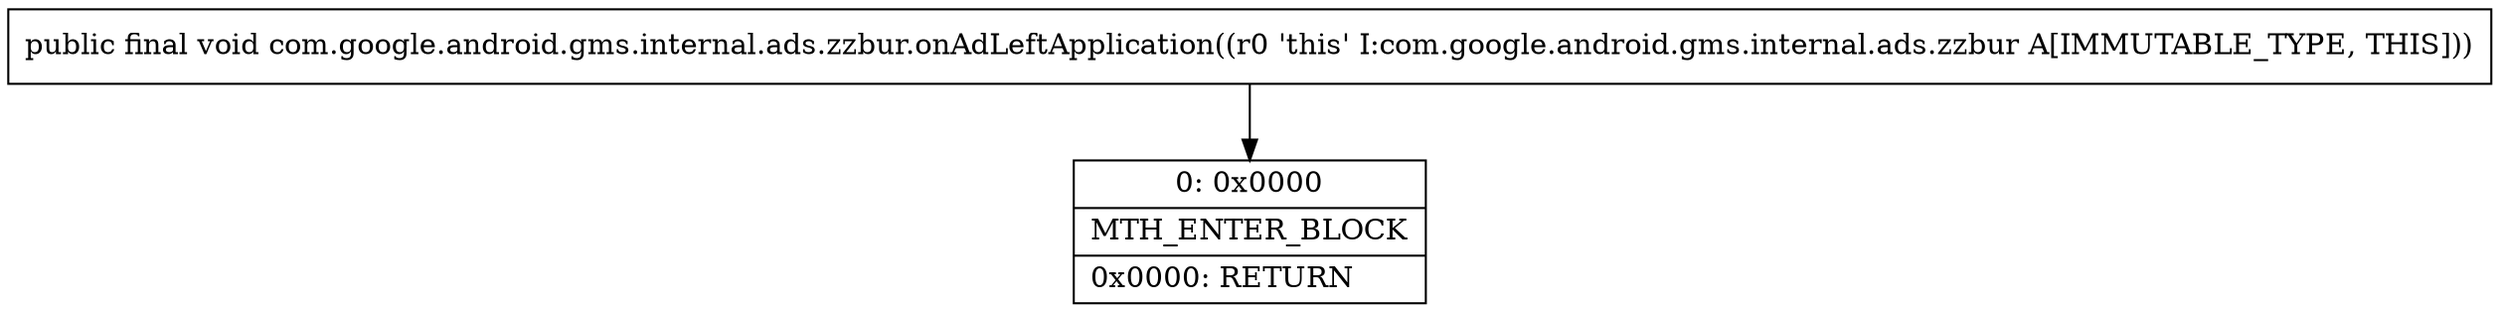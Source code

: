digraph "CFG forcom.google.android.gms.internal.ads.zzbur.onAdLeftApplication()V" {
Node_0 [shape=record,label="{0\:\ 0x0000|MTH_ENTER_BLOCK\l|0x0000: RETURN   \l}"];
MethodNode[shape=record,label="{public final void com.google.android.gms.internal.ads.zzbur.onAdLeftApplication((r0 'this' I:com.google.android.gms.internal.ads.zzbur A[IMMUTABLE_TYPE, THIS])) }"];
MethodNode -> Node_0;
}


